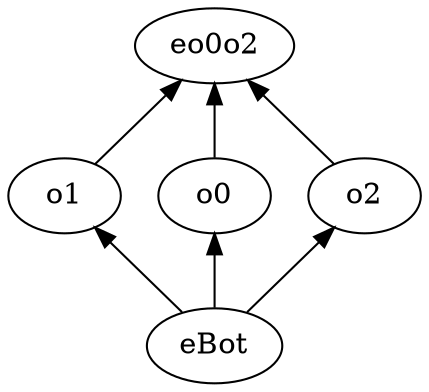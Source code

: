 strict digraph m3_s {
	rankdir=BT
	eBot
	o1
	o0
	o2
	eo0o2
	eBot -> o1
	eBot -> o0
	eBot -> o2
	o0 -> eo0o2
	o2 -> eo0o2
	o1 -> eo0o2
}
